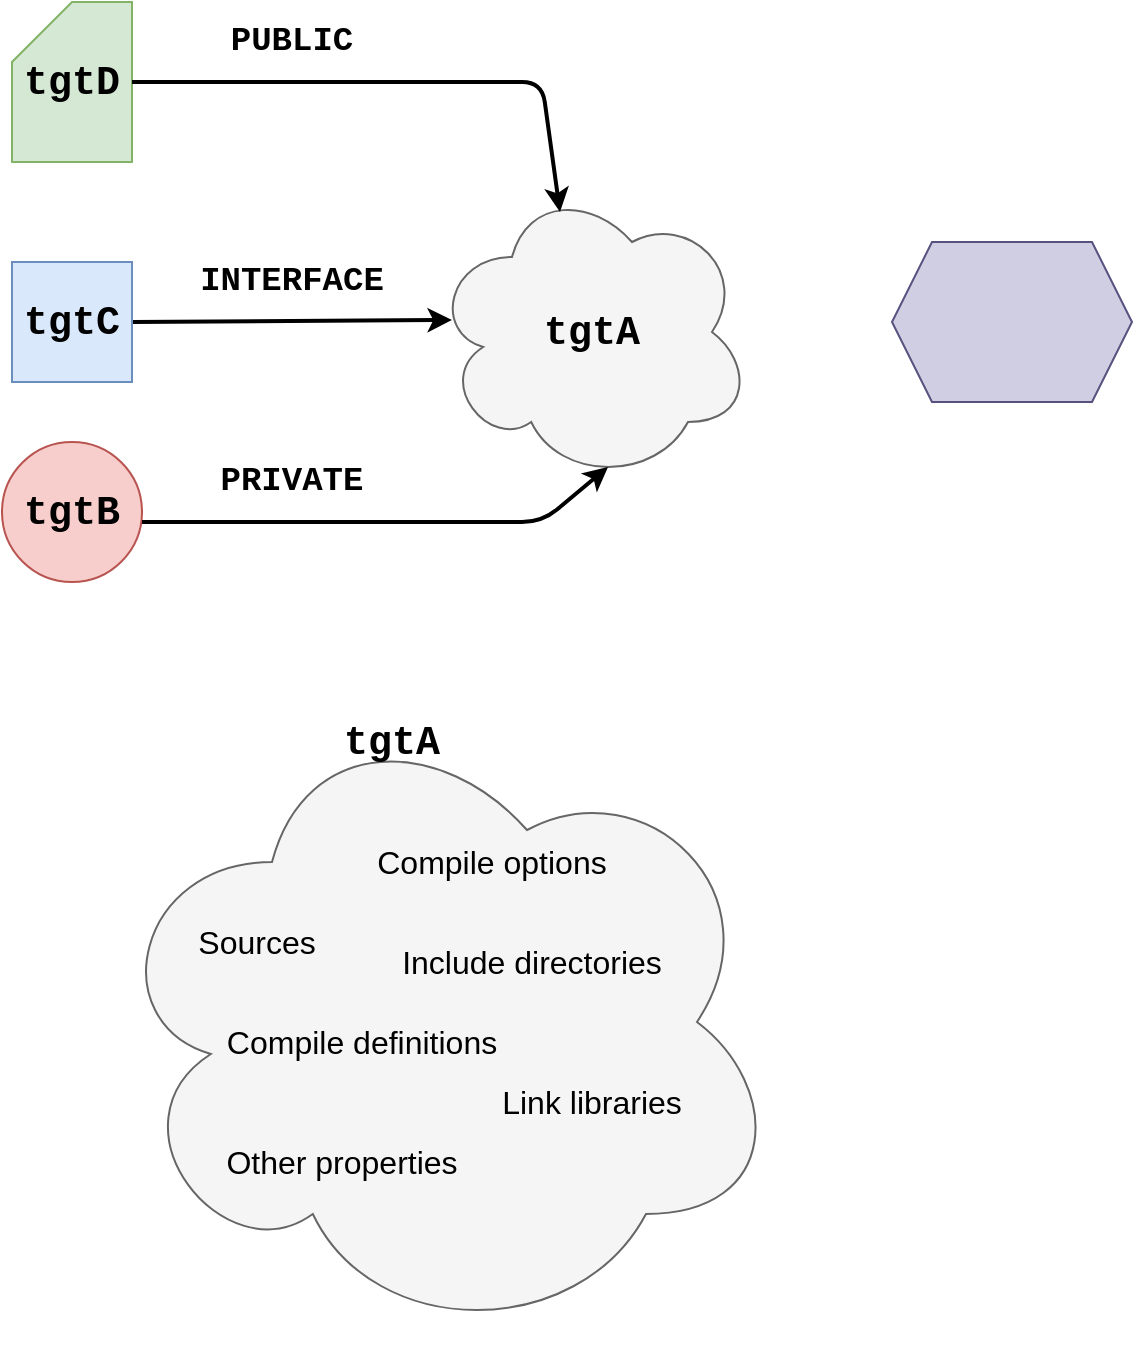 <mxfile version="14.2.9" type="github">
  <diagram id="LKmkpp46hTWkXhTjWyJ0" name="Page-1">
    <mxGraphModel dx="1008" dy="858" grid="1" gridSize="10" guides="1" tooltips="1" connect="1" arrows="1" fold="1" page="1" pageScale="1" pageWidth="850" pageHeight="1100" math="0" shadow="0">
      <root>
        <mxCell id="0" />
        <mxCell id="1" parent="0" />
        <mxCell id="mG-zUL76Q8l5EKn-mLCW-13" value="" style="ellipse;shape=cloud;whiteSpace=wrap;html=1;fillColor=#f5f5f5;strokeColor=#666666;fontColor=#333333;" vertex="1" parent="1">
          <mxGeometry x="250" y="130" width="160" height="150" as="geometry" />
        </mxCell>
        <mxCell id="mG-zUL76Q8l5EKn-mLCW-2" value="" style="shape=card;whiteSpace=wrap;html=1;fillColor=#d5e8d4;strokeColor=#82b366;" vertex="1" parent="1">
          <mxGeometry x="40" y="40" width="60" height="80" as="geometry" />
        </mxCell>
        <mxCell id="mG-zUL76Q8l5EKn-mLCW-3" value="" style="ellipse;whiteSpace=wrap;html=1;aspect=fixed;fillColor=#f8cecc;strokeColor=#b85450;" vertex="1" parent="1">
          <mxGeometry x="35" y="260" width="70" height="70" as="geometry" />
        </mxCell>
        <mxCell id="mG-zUL76Q8l5EKn-mLCW-4" value="" style="shape=hexagon;perimeter=hexagonPerimeter2;whiteSpace=wrap;html=1;fixedSize=1;fillColor=#d0cee2;strokeColor=#56517e;" vertex="1" parent="1">
          <mxGeometry x="480" y="160" width="120" height="80" as="geometry" />
        </mxCell>
        <mxCell id="mG-zUL76Q8l5EKn-mLCW-5" value="" style="endArrow=classic;html=1;entryX=0.55;entryY=0.95;entryDx=0;entryDy=0;entryPerimeter=0;strokeWidth=2;" edge="1" parent="1" target="mG-zUL76Q8l5EKn-mLCW-13">
          <mxGeometry width="50" height="50" relative="1" as="geometry">
            <mxPoint x="105" y="300" as="sourcePoint" />
            <mxPoint x="305" y="260" as="targetPoint" />
            <Array as="points">
              <mxPoint x="305" y="300" />
            </Array>
          </mxGeometry>
        </mxCell>
        <mxCell id="mG-zUL76Q8l5EKn-mLCW-6" value="" style="endArrow=classic;html=1;entryX=0.4;entryY=0.1;entryDx=0;entryDy=0;entryPerimeter=0;strokeWidth=2;" edge="1" parent="1" target="mG-zUL76Q8l5EKn-mLCW-13">
          <mxGeometry width="50" height="50" relative="1" as="geometry">
            <mxPoint x="100" y="80" as="sourcePoint" />
            <mxPoint x="305" y="150" as="targetPoint" />
            <Array as="points">
              <mxPoint x="305" y="80" />
            </Array>
          </mxGeometry>
        </mxCell>
        <mxCell id="mG-zUL76Q8l5EKn-mLCW-7" value="" style="endArrow=classic;html=1;exitX=1;exitY=0.5;exitDx=0;exitDy=0;strokeWidth=2;" edge="1" parent="1" source="mG-zUL76Q8l5EKn-mLCW-8">
          <mxGeometry width="50" height="50" relative="1" as="geometry">
            <mxPoint x="105" y="200" as="sourcePoint" />
            <mxPoint x="260" y="199" as="targetPoint" />
          </mxGeometry>
        </mxCell>
        <mxCell id="mG-zUL76Q8l5EKn-mLCW-8" value="" style="whiteSpace=wrap;html=1;aspect=fixed;fillColor=#dae8fc;strokeColor=#6c8ebf;" vertex="1" parent="1">
          <mxGeometry x="40" y="170" width="60" height="60" as="geometry" />
        </mxCell>
        <mxCell id="mG-zUL76Q8l5EKn-mLCW-9" value="&lt;font style=&quot;font-size: 17px&quot; face=&quot;Courier New&quot;&gt;&lt;b&gt;PUBLIC&lt;/b&gt;&lt;/font&gt;" style="text;html=1;strokeColor=none;fillColor=none;align=center;verticalAlign=middle;whiteSpace=wrap;rounded=0;" vertex="1" parent="1">
          <mxGeometry x="140" y="50" width="80" height="20" as="geometry" />
        </mxCell>
        <mxCell id="mG-zUL76Q8l5EKn-mLCW-10" value="&lt;font style=&quot;font-size: 17px&quot; face=&quot;Courier New&quot;&gt;&lt;b&gt;INTERFACE&lt;/b&gt;&lt;/font&gt;" style="text;html=1;strokeColor=none;fillColor=none;align=center;verticalAlign=middle;whiteSpace=wrap;rounded=0;" vertex="1" parent="1">
          <mxGeometry x="125" y="170" width="110" height="20" as="geometry" />
        </mxCell>
        <mxCell id="mG-zUL76Q8l5EKn-mLCW-11" value="&lt;font style=&quot;font-size: 17px&quot; face=&quot;Courier New&quot;&gt;&lt;b&gt;PRIVATE&lt;/b&gt;&lt;/font&gt;" style="text;html=1;strokeColor=none;fillColor=none;align=center;verticalAlign=middle;whiteSpace=wrap;rounded=0;" vertex="1" parent="1">
          <mxGeometry x="125" y="270" width="110" height="20" as="geometry" />
        </mxCell>
        <mxCell id="mG-zUL76Q8l5EKn-mLCW-15" value="" style="ellipse;shape=cloud;whiteSpace=wrap;html=1;fillColor=#f5f5f5;strokeColor=#666666;fontColor=#333333;" vertex="1" parent="1">
          <mxGeometry x="85" y="390" width="340" height="320" as="geometry" />
        </mxCell>
        <mxCell id="mG-zUL76Q8l5EKn-mLCW-16" value="&lt;b&gt;&lt;font face=&quot;Courier New&quot; style=&quot;font-size: 20px&quot;&gt;tgtA&lt;/font&gt;&lt;/b&gt;" style="text;html=1;strokeColor=none;fillColor=none;align=center;verticalAlign=middle;whiteSpace=wrap;rounded=0;" vertex="1" parent="1">
          <mxGeometry x="210" y="400" width="40" height="20" as="geometry" />
        </mxCell>
        <mxCell id="mG-zUL76Q8l5EKn-mLCW-17" value="&lt;b&gt;&lt;font face=&quot;Courier New&quot; style=&quot;font-size: 20px&quot;&gt;tgtA&lt;/font&gt;&lt;/b&gt;" style="text;html=1;strokeColor=none;fillColor=none;align=center;verticalAlign=middle;whiteSpace=wrap;rounded=0;" vertex="1" parent="1">
          <mxGeometry x="310" y="195" width="40" height="20" as="geometry" />
        </mxCell>
        <mxCell id="mG-zUL76Q8l5EKn-mLCW-18" value="&lt;b&gt;&lt;font face=&quot;Courier New&quot; style=&quot;font-size: 20px&quot;&gt;tgtB&lt;/font&gt;&lt;/b&gt;" style="text;html=1;strokeColor=none;fillColor=none;align=center;verticalAlign=middle;whiteSpace=wrap;rounded=0;" vertex="1" parent="1">
          <mxGeometry x="50" y="285" width="40" height="20" as="geometry" />
        </mxCell>
        <mxCell id="mG-zUL76Q8l5EKn-mLCW-19" value="&lt;b&gt;&lt;font face=&quot;Courier New&quot; style=&quot;font-size: 20px&quot;&gt;tgtC&lt;/font&gt;&lt;/b&gt;" style="text;html=1;strokeColor=none;fillColor=none;align=center;verticalAlign=middle;whiteSpace=wrap;rounded=0;" vertex="1" parent="1">
          <mxGeometry x="50" y="190" width="40" height="20" as="geometry" />
        </mxCell>
        <mxCell id="mG-zUL76Q8l5EKn-mLCW-20" value="&lt;b&gt;&lt;font face=&quot;Courier New&quot; style=&quot;font-size: 20px&quot;&gt;tgtD&lt;/font&gt;&lt;/b&gt;" style="text;html=1;strokeColor=none;fillColor=none;align=center;verticalAlign=middle;whiteSpace=wrap;rounded=0;" vertex="1" parent="1">
          <mxGeometry x="50" y="70" width="40" height="20" as="geometry" />
        </mxCell>
        <mxCell id="mG-zUL76Q8l5EKn-mLCW-22" value="&lt;font style=&quot;font-size: 16px;&quot;&gt;Sources&lt;/font&gt;" style="text;html=1;strokeColor=none;fillColor=none;align=center;verticalAlign=middle;whiteSpace=wrap;rounded=0;fontSize=16;fontStyle=0" vertex="1" parent="1">
          <mxGeometry x="115" y="500" width="95" height="20" as="geometry" />
        </mxCell>
        <mxCell id="mG-zUL76Q8l5EKn-mLCW-23" value="&lt;font style=&quot;font-size: 16px;&quot;&gt;Compile options&lt;/font&gt;" style="text;html=1;strokeColor=none;fillColor=none;align=center;verticalAlign=middle;whiteSpace=wrap;rounded=0;fontSize=16;fontStyle=0" vertex="1" parent="1">
          <mxGeometry x="200" y="460" width="160" height="20" as="geometry" />
        </mxCell>
        <mxCell id="mG-zUL76Q8l5EKn-mLCW-24" value="&lt;font style=&quot;font-size: 16px;&quot;&gt;Compile definitions&lt;/font&gt;" style="text;html=1;strokeColor=none;fillColor=none;align=center;verticalAlign=middle;whiteSpace=wrap;rounded=0;fontSize=16;fontStyle=0" vertex="1" parent="1">
          <mxGeometry x="120" y="550" width="190" height="20" as="geometry" />
        </mxCell>
        <mxCell id="mG-zUL76Q8l5EKn-mLCW-25" value="&lt;font style=&quot;font-size: 16px;&quot;&gt;Include directories&lt;/font&gt;" style="text;html=1;strokeColor=none;fillColor=none;align=center;verticalAlign=middle;whiteSpace=wrap;rounded=0;fontSize=16;fontStyle=0" vertex="1" parent="1">
          <mxGeometry x="215" y="510" width="170" height="20" as="geometry" />
        </mxCell>
        <mxCell id="mG-zUL76Q8l5EKn-mLCW-26" value="&lt;font style=&quot;font-size: 16px;&quot;&gt;Link libraries&lt;/font&gt;" style="text;html=1;strokeColor=none;fillColor=none;align=center;verticalAlign=middle;whiteSpace=wrap;rounded=0;fontSize=16;fontStyle=0" vertex="1" parent="1">
          <mxGeometry x="265" y="580" width="130" height="20" as="geometry" />
        </mxCell>
        <mxCell id="mG-zUL76Q8l5EKn-mLCW-27" style="edgeStyle=orthogonalEdgeStyle;rounded=0;orthogonalLoop=1;jettySize=auto;html=1;exitX=0.5;exitY=1;exitDx=0;exitDy=0;strokeWidth=2;" edge="1" parent="1" source="mG-zUL76Q8l5EKn-mLCW-23" target="mG-zUL76Q8l5EKn-mLCW-23">
          <mxGeometry relative="1" as="geometry" />
        </mxCell>
        <mxCell id="mG-zUL76Q8l5EKn-mLCW-28" value="&lt;font style=&quot;font-size: 16px&quot;&gt;Other properties&lt;/font&gt;" style="text;html=1;strokeColor=none;fillColor=none;align=center;verticalAlign=middle;whiteSpace=wrap;rounded=0;fontSize=16;fontStyle=0" vertex="1" parent="1">
          <mxGeometry x="140" y="610" width="130" height="20" as="geometry" />
        </mxCell>
      </root>
    </mxGraphModel>
  </diagram>
</mxfile>
